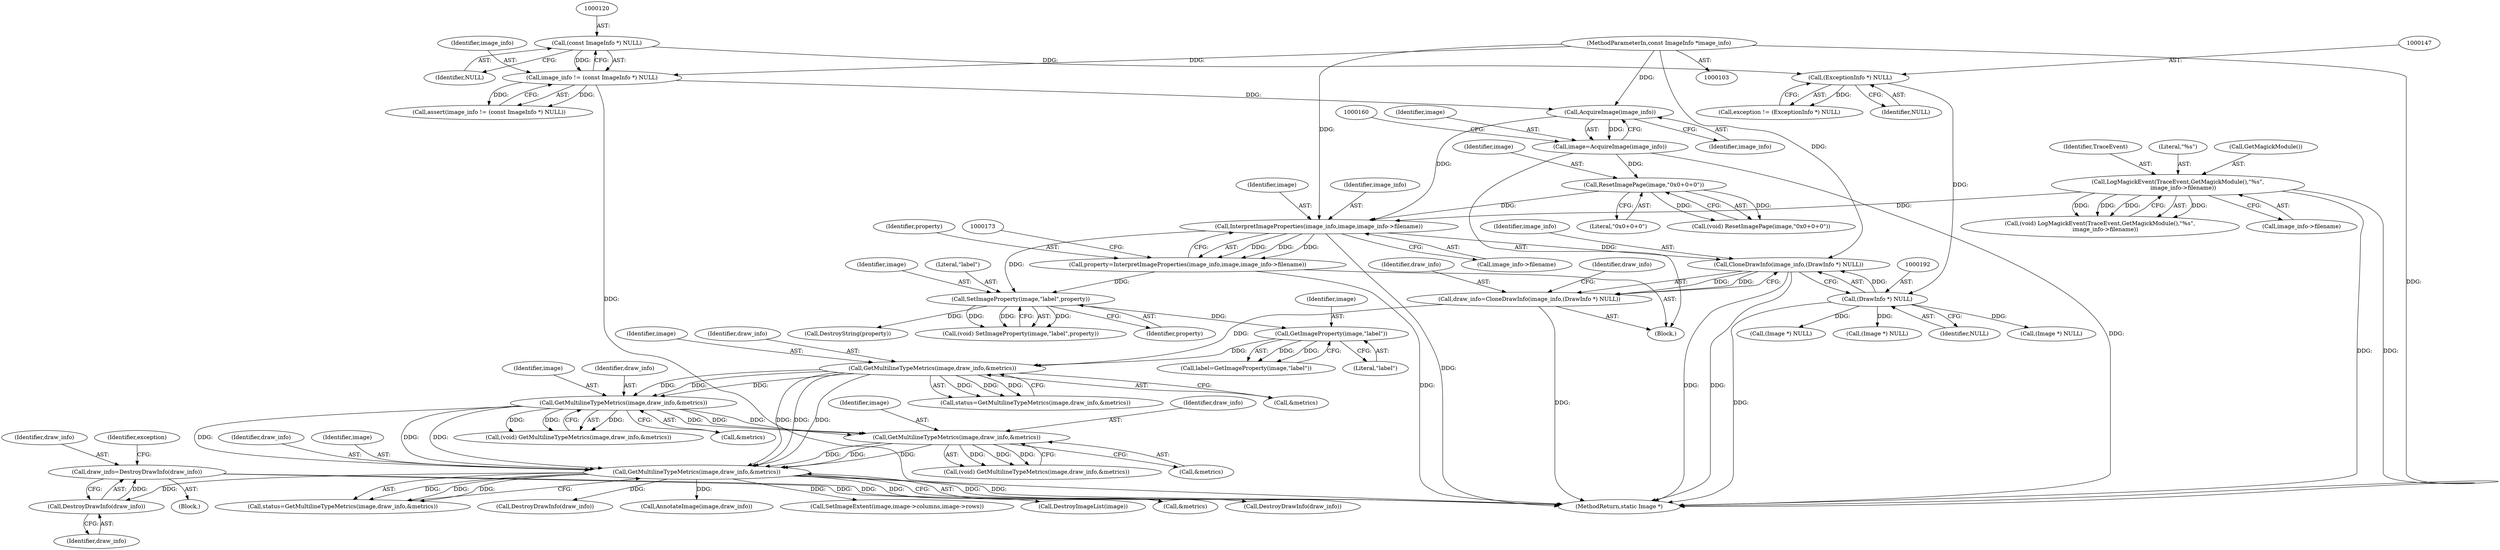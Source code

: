 digraph "0_ImageMagick_aeff00de228bc5a158c2a975ab47845d8a1db456_0@pointer" {
"1000748" [label="(Call,draw_info=DestroyDrawInfo(draw_info))"];
"1000750" [label="(Call,DestroyDrawInfo(draw_info))"];
"1000594" [label="(Call,GetMultilineTypeMetrics(image,draw_info,&metrics))"];
"1000468" [label="(Call,GetMultilineTypeMetrics(image,draw_info,&metrics))"];
"1000328" [label="(Call,GetMultilineTypeMetrics(image,draw_info,&metrics))"];
"1000212" [label="(Call,GetMultilineTypeMetrics(image,draw_info,&metrics))"];
"1000184" [label="(Call,GetImageProperty(image,\"label\"))"];
"1000174" [label="(Call,SetImageProperty(image,\"label\",property))"];
"1000166" [label="(Call,InterpretImageProperties(image_info,image,image_info->filename))"];
"1000157" [label="(Call,AcquireImage(image_info))"];
"1000117" [label="(Call,image_info != (const ImageInfo *) NULL)"];
"1000104" [label="(MethodParameterIn,const ImageInfo *image_info)"];
"1000119" [label="(Call,(const ImageInfo *) NULL)"];
"1000161" [label="(Call,ResetImagePage(image,\"0x0+0+0\"))"];
"1000155" [label="(Call,image=AcquireImage(image_info))"];
"1000136" [label="(Call,LogMagickEvent(TraceEvent,GetMagickModule(),\"%s\",\n      image_info->filename))"];
"1000164" [label="(Call,property=InterpretImageProperties(image_info,image,image_info->filename))"];
"1000187" [label="(Call,draw_info=CloneDrawInfo(image_info,(DrawInfo *) NULL))"];
"1000189" [label="(Call,CloneDrawInfo(image_info,(DrawInfo *) NULL))"];
"1000191" [label="(Call,(DrawInfo *) NULL)"];
"1000146" [label="(Call,(ExceptionInfo *) NULL)"];
"1000177" [label="(Identifier,property)"];
"1000748" [label="(Call,draw_info=DestroyDrawInfo(draw_info))"];
"1000137" [label="(Identifier,TraceEvent)"];
"1000597" [label="(Call,&metrics)"];
"1000134" [label="(Call,(void) LogMagickEvent(TraceEvent,GetMagickModule(),\"%s\",\n      image_info->filename))"];
"1000118" [label="(Identifier,image_info)"];
"1000166" [label="(Call,InterpretImageProperties(image_info,image,image_info->filename))"];
"1000848" [label="(Call,(Image *) NULL)"];
"1000731" [label="(Call,DestroyDrawInfo(draw_info))"];
"1000187" [label="(Call,draw_info=CloneDrawInfo(image_info,(DrawInfo *) NULL))"];
"1000854" [label="(MethodReturn,static Image *)"];
"1000213" [label="(Identifier,image)"];
"1000747" [label="(Block,)"];
"1000139" [label="(Literal,\"%s\")"];
"1000175" [label="(Identifier,image)"];
"1000180" [label="(Call,DestroyString(property))"];
"1000470" [label="(Identifier,draw_info)"];
"1000172" [label="(Call,(void) SetImageProperty(image,\"label\",property))"];
"1000188" [label="(Identifier,draw_info)"];
"1000594" [label="(Call,GetMultilineTypeMetrics(image,draw_info,&metrics))"];
"1000185" [label="(Identifier,image)"];
"1000751" [label="(Identifier,draw_info)"];
"1000165" [label="(Identifier,property)"];
"1000116" [label="(Call,assert(image_info != (const ImageInfo *) NULL))"];
"1000596" [label="(Identifier,draw_info)"];
"1000330" [label="(Identifier,draw_info)"];
"1000592" [label="(Call,status=GetMultilineTypeMetrics(image,draw_info,&metrics))"];
"1000329" [label="(Identifier,image)"];
"1000168" [label="(Identifier,image)"];
"1000212" [label="(Call,GetMultilineTypeMetrics(image,draw_info,&metrics))"];
"1000119" [label="(Call,(const ImageInfo *) NULL)"];
"1000159" [label="(Call,(void) ResetImagePage(image,\"0x0+0+0\"))"];
"1000191" [label="(Call,(DrawInfo *) NULL)"];
"1000140" [label="(Call,image_info->filename)"];
"1000595" [label="(Identifier,image)"];
"1000162" [label="(Identifier,image)"];
"1000138" [label="(Call,GetMagickModule())"];
"1000157" [label="(Call,AcquireImage(image_info))"];
"1000144" [label="(Call,exception != (ExceptionInfo *) NULL)"];
"1000117" [label="(Call,image_info != (const ImageInfo *) NULL)"];
"1000189" [label="(Call,CloneDrawInfo(image_info,(DrawInfo *) NULL))"];
"1000326" [label="(Call,(void) GetMultilineTypeMetrics(image,draw_info,&metrics))"];
"1000148" [label="(Identifier,NULL)"];
"1000104" [label="(MethodParameterIn,const ImageInfo *image_info)"];
"1000169" [label="(Call,image_info->filename)"];
"1000190" [label="(Identifier,image_info)"];
"1000161" [label="(Call,ResetImagePage(image,\"0x0+0+0\"))"];
"1000186" [label="(Literal,\"label\")"];
"1000184" [label="(Call,GetImageProperty(image,\"label\"))"];
"1000750" [label="(Call,DestroyDrawInfo(draw_info))"];
"1000155" [label="(Call,image=AcquireImage(image_info))"];
"1000606" [label="(Call,DestroyDrawInfo(draw_info))"];
"1000468" [label="(Call,GetMultilineTypeMetrics(image,draw_info,&metrics))"];
"1000176" [label="(Literal,\"label\")"];
"1000808" [label="(Call,AnnotateImage(image,draw_info))"];
"1000146" [label="(Call,(ExceptionInfo *) NULL)"];
"1000121" [label="(Identifier,NULL)"];
"1000619" [label="(Call,(Image *) NULL)"];
"1000158" [label="(Identifier,image_info)"];
"1000196" [label="(Identifier,draw_info)"];
"1000163" [label="(Literal,\"0x0+0+0\")"];
"1000471" [label="(Call,&metrics)"];
"1000193" [label="(Identifier,NULL)"];
"1000753" [label="(Identifier,exception)"];
"1000156" [label="(Identifier,image)"];
"1000469" [label="(Identifier,image)"];
"1000210" [label="(Call,status=GetMultilineTypeMetrics(image,draw_info,&metrics))"];
"1000182" [label="(Call,label=GetImageProperty(image,\"label\"))"];
"1000174" [label="(Call,SetImageProperty(image,\"label\",property))"];
"1000164" [label="(Call,property=InterpretImageProperties(image_info,image,image_info->filename))"];
"1000214" [label="(Identifier,draw_info)"];
"1000328" [label="(Call,GetMultilineTypeMetrics(image,draw_info,&metrics))"];
"1000466" [label="(Call,(void) GetMultilineTypeMetrics(image,draw_info,&metrics))"];
"1000716" [label="(Call,SetImageExtent(image,image->columns,image->rows))"];
"1000106" [label="(Block,)"];
"1000616" [label="(Call,DestroyImageList(image))"];
"1000749" [label="(Identifier,draw_info)"];
"1000215" [label="(Call,&metrics)"];
"1000763" [label="(Call,(Image *) NULL)"];
"1000331" [label="(Call,&metrics)"];
"1000167" [label="(Identifier,image_info)"];
"1000136" [label="(Call,LogMagickEvent(TraceEvent,GetMagickModule(),\"%s\",\n      image_info->filename))"];
"1000748" -> "1000747"  [label="AST: "];
"1000748" -> "1000750"  [label="CFG: "];
"1000749" -> "1000748"  [label="AST: "];
"1000750" -> "1000748"  [label="AST: "];
"1000753" -> "1000748"  [label="CFG: "];
"1000748" -> "1000854"  [label="DDG: "];
"1000748" -> "1000854"  [label="DDG: "];
"1000750" -> "1000748"  [label="DDG: "];
"1000750" -> "1000751"  [label="CFG: "];
"1000751" -> "1000750"  [label="AST: "];
"1000594" -> "1000750"  [label="DDG: "];
"1000594" -> "1000592"  [label="AST: "];
"1000594" -> "1000597"  [label="CFG: "];
"1000595" -> "1000594"  [label="AST: "];
"1000596" -> "1000594"  [label="AST: "];
"1000597" -> "1000594"  [label="AST: "];
"1000592" -> "1000594"  [label="CFG: "];
"1000594" -> "1000854"  [label="DDG: "];
"1000594" -> "1000592"  [label="DDG: "];
"1000594" -> "1000592"  [label="DDG: "];
"1000594" -> "1000592"  [label="DDG: "];
"1000468" -> "1000594"  [label="DDG: "];
"1000468" -> "1000594"  [label="DDG: "];
"1000468" -> "1000594"  [label="DDG: "];
"1000328" -> "1000594"  [label="DDG: "];
"1000328" -> "1000594"  [label="DDG: "];
"1000328" -> "1000594"  [label="DDG: "];
"1000212" -> "1000594"  [label="DDG: "];
"1000212" -> "1000594"  [label="DDG: "];
"1000212" -> "1000594"  [label="DDG: "];
"1000594" -> "1000606"  [label="DDG: "];
"1000594" -> "1000616"  [label="DDG: "];
"1000594" -> "1000716"  [label="DDG: "];
"1000594" -> "1000731"  [label="DDG: "];
"1000594" -> "1000808"  [label="DDG: "];
"1000468" -> "1000466"  [label="AST: "];
"1000468" -> "1000471"  [label="CFG: "];
"1000469" -> "1000468"  [label="AST: "];
"1000470" -> "1000468"  [label="AST: "];
"1000471" -> "1000468"  [label="AST: "];
"1000466" -> "1000468"  [label="CFG: "];
"1000468" -> "1000466"  [label="DDG: "];
"1000468" -> "1000466"  [label="DDG: "];
"1000468" -> "1000466"  [label="DDG: "];
"1000328" -> "1000468"  [label="DDG: "];
"1000328" -> "1000468"  [label="DDG: "];
"1000328" -> "1000468"  [label="DDG: "];
"1000328" -> "1000326"  [label="AST: "];
"1000328" -> "1000331"  [label="CFG: "];
"1000329" -> "1000328"  [label="AST: "];
"1000330" -> "1000328"  [label="AST: "];
"1000331" -> "1000328"  [label="AST: "];
"1000326" -> "1000328"  [label="CFG: "];
"1000328" -> "1000326"  [label="DDG: "];
"1000328" -> "1000326"  [label="DDG: "];
"1000328" -> "1000326"  [label="DDG: "];
"1000212" -> "1000328"  [label="DDG: "];
"1000212" -> "1000328"  [label="DDG: "];
"1000212" -> "1000328"  [label="DDG: "];
"1000212" -> "1000210"  [label="AST: "];
"1000212" -> "1000215"  [label="CFG: "];
"1000213" -> "1000212"  [label="AST: "];
"1000214" -> "1000212"  [label="AST: "];
"1000215" -> "1000212"  [label="AST: "];
"1000210" -> "1000212"  [label="CFG: "];
"1000212" -> "1000210"  [label="DDG: "];
"1000212" -> "1000210"  [label="DDG: "];
"1000212" -> "1000210"  [label="DDG: "];
"1000184" -> "1000212"  [label="DDG: "];
"1000187" -> "1000212"  [label="DDG: "];
"1000184" -> "1000182"  [label="AST: "];
"1000184" -> "1000186"  [label="CFG: "];
"1000185" -> "1000184"  [label="AST: "];
"1000186" -> "1000184"  [label="AST: "];
"1000182" -> "1000184"  [label="CFG: "];
"1000184" -> "1000182"  [label="DDG: "];
"1000184" -> "1000182"  [label="DDG: "];
"1000174" -> "1000184"  [label="DDG: "];
"1000174" -> "1000172"  [label="AST: "];
"1000174" -> "1000177"  [label="CFG: "];
"1000175" -> "1000174"  [label="AST: "];
"1000176" -> "1000174"  [label="AST: "];
"1000177" -> "1000174"  [label="AST: "];
"1000172" -> "1000174"  [label="CFG: "];
"1000174" -> "1000172"  [label="DDG: "];
"1000174" -> "1000172"  [label="DDG: "];
"1000174" -> "1000172"  [label="DDG: "];
"1000166" -> "1000174"  [label="DDG: "];
"1000164" -> "1000174"  [label="DDG: "];
"1000174" -> "1000180"  [label="DDG: "];
"1000166" -> "1000164"  [label="AST: "];
"1000166" -> "1000169"  [label="CFG: "];
"1000167" -> "1000166"  [label="AST: "];
"1000168" -> "1000166"  [label="AST: "];
"1000169" -> "1000166"  [label="AST: "];
"1000164" -> "1000166"  [label="CFG: "];
"1000166" -> "1000854"  [label="DDG: "];
"1000166" -> "1000164"  [label="DDG: "];
"1000166" -> "1000164"  [label="DDG: "];
"1000166" -> "1000164"  [label="DDG: "];
"1000157" -> "1000166"  [label="DDG: "];
"1000104" -> "1000166"  [label="DDG: "];
"1000161" -> "1000166"  [label="DDG: "];
"1000136" -> "1000166"  [label="DDG: "];
"1000166" -> "1000189"  [label="DDG: "];
"1000157" -> "1000155"  [label="AST: "];
"1000157" -> "1000158"  [label="CFG: "];
"1000158" -> "1000157"  [label="AST: "];
"1000155" -> "1000157"  [label="CFG: "];
"1000157" -> "1000155"  [label="DDG: "];
"1000117" -> "1000157"  [label="DDG: "];
"1000104" -> "1000157"  [label="DDG: "];
"1000117" -> "1000116"  [label="AST: "];
"1000117" -> "1000119"  [label="CFG: "];
"1000118" -> "1000117"  [label="AST: "];
"1000119" -> "1000117"  [label="AST: "];
"1000116" -> "1000117"  [label="CFG: "];
"1000117" -> "1000854"  [label="DDG: "];
"1000117" -> "1000116"  [label="DDG: "];
"1000117" -> "1000116"  [label="DDG: "];
"1000104" -> "1000117"  [label="DDG: "];
"1000119" -> "1000117"  [label="DDG: "];
"1000104" -> "1000103"  [label="AST: "];
"1000104" -> "1000854"  [label="DDG: "];
"1000104" -> "1000189"  [label="DDG: "];
"1000119" -> "1000121"  [label="CFG: "];
"1000120" -> "1000119"  [label="AST: "];
"1000121" -> "1000119"  [label="AST: "];
"1000119" -> "1000146"  [label="DDG: "];
"1000161" -> "1000159"  [label="AST: "];
"1000161" -> "1000163"  [label="CFG: "];
"1000162" -> "1000161"  [label="AST: "];
"1000163" -> "1000161"  [label="AST: "];
"1000159" -> "1000161"  [label="CFG: "];
"1000161" -> "1000159"  [label="DDG: "];
"1000161" -> "1000159"  [label="DDG: "];
"1000155" -> "1000161"  [label="DDG: "];
"1000155" -> "1000106"  [label="AST: "];
"1000156" -> "1000155"  [label="AST: "];
"1000160" -> "1000155"  [label="CFG: "];
"1000155" -> "1000854"  [label="DDG: "];
"1000136" -> "1000134"  [label="AST: "];
"1000136" -> "1000140"  [label="CFG: "];
"1000137" -> "1000136"  [label="AST: "];
"1000138" -> "1000136"  [label="AST: "];
"1000139" -> "1000136"  [label="AST: "];
"1000140" -> "1000136"  [label="AST: "];
"1000134" -> "1000136"  [label="CFG: "];
"1000136" -> "1000854"  [label="DDG: "];
"1000136" -> "1000854"  [label="DDG: "];
"1000136" -> "1000134"  [label="DDG: "];
"1000136" -> "1000134"  [label="DDG: "];
"1000136" -> "1000134"  [label="DDG: "];
"1000136" -> "1000134"  [label="DDG: "];
"1000164" -> "1000106"  [label="AST: "];
"1000165" -> "1000164"  [label="AST: "];
"1000173" -> "1000164"  [label="CFG: "];
"1000164" -> "1000854"  [label="DDG: "];
"1000187" -> "1000106"  [label="AST: "];
"1000187" -> "1000189"  [label="CFG: "];
"1000188" -> "1000187"  [label="AST: "];
"1000189" -> "1000187"  [label="AST: "];
"1000196" -> "1000187"  [label="CFG: "];
"1000187" -> "1000854"  [label="DDG: "];
"1000189" -> "1000187"  [label="DDG: "];
"1000189" -> "1000187"  [label="DDG: "];
"1000189" -> "1000191"  [label="CFG: "];
"1000190" -> "1000189"  [label="AST: "];
"1000191" -> "1000189"  [label="AST: "];
"1000189" -> "1000854"  [label="DDG: "];
"1000189" -> "1000854"  [label="DDG: "];
"1000191" -> "1000189"  [label="DDG: "];
"1000191" -> "1000193"  [label="CFG: "];
"1000192" -> "1000191"  [label="AST: "];
"1000193" -> "1000191"  [label="AST: "];
"1000191" -> "1000854"  [label="DDG: "];
"1000146" -> "1000191"  [label="DDG: "];
"1000191" -> "1000619"  [label="DDG: "];
"1000191" -> "1000763"  [label="DDG: "];
"1000191" -> "1000848"  [label="DDG: "];
"1000146" -> "1000144"  [label="AST: "];
"1000146" -> "1000148"  [label="CFG: "];
"1000147" -> "1000146"  [label="AST: "];
"1000148" -> "1000146"  [label="AST: "];
"1000144" -> "1000146"  [label="CFG: "];
"1000146" -> "1000144"  [label="DDG: "];
}
